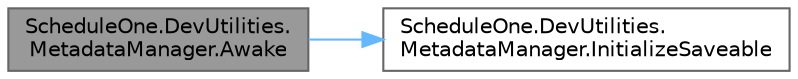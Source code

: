 digraph "ScheduleOne.DevUtilities.MetadataManager.Awake"
{
 // LATEX_PDF_SIZE
  bgcolor="transparent";
  edge [fontname=Helvetica,fontsize=10,labelfontname=Helvetica,labelfontsize=10];
  node [fontname=Helvetica,fontsize=10,shape=box,height=0.2,width=0.4];
  rankdir="LR";
  Node1 [id="Node000001",label="ScheduleOne.DevUtilities.\lMetadataManager.Awake",height=0.2,width=0.4,color="gray40", fillcolor="grey60", style="filled", fontcolor="black",tooltip=" "];
  Node1 -> Node2 [id="edge1_Node000001_Node000002",color="steelblue1",style="solid",tooltip=" "];
  Node2 [id="Node000002",label="ScheduleOne.DevUtilities.\lMetadataManager.InitializeSaveable",height=0.2,width=0.4,color="grey40", fillcolor="white", style="filled",URL="$class_schedule_one_1_1_dev_utilities_1_1_metadata_manager.html#a7ca316edc9b0fde24e6ac87f888eed47",tooltip=" "];
}
